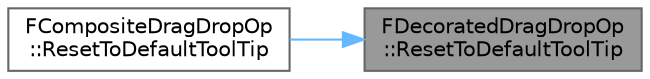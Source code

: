 digraph "FDecoratedDragDropOp::ResetToDefaultToolTip"
{
 // INTERACTIVE_SVG=YES
 // LATEX_PDF_SIZE
  bgcolor="transparent";
  edge [fontname=Helvetica,fontsize=10,labelfontname=Helvetica,labelfontsize=10];
  node [fontname=Helvetica,fontsize=10,shape=box,height=0.2,width=0.4];
  rankdir="RL";
  Node1 [id="Node000001",label="FDecoratedDragDropOp\l::ResetToDefaultToolTip",height=0.2,width=0.4,color="gray40", fillcolor="grey60", style="filled", fontcolor="black",tooltip="Set the decorator back to the icon and text defined by the default."];
  Node1 -> Node2 [id="edge1_Node000001_Node000002",dir="back",color="steelblue1",style="solid",tooltip=" "];
  Node2 [id="Node000002",label="FCompositeDragDropOp\l::ResetToDefaultToolTip",height=0.2,width=0.4,color="grey40", fillcolor="white", style="filled",URL="$d5/d34/classFCompositeDragDropOp.html#a374b6b92ccb3c0a96d72aa6ba671135f",tooltip="Set the decorator back to the icon and text defined by the default."];
}
